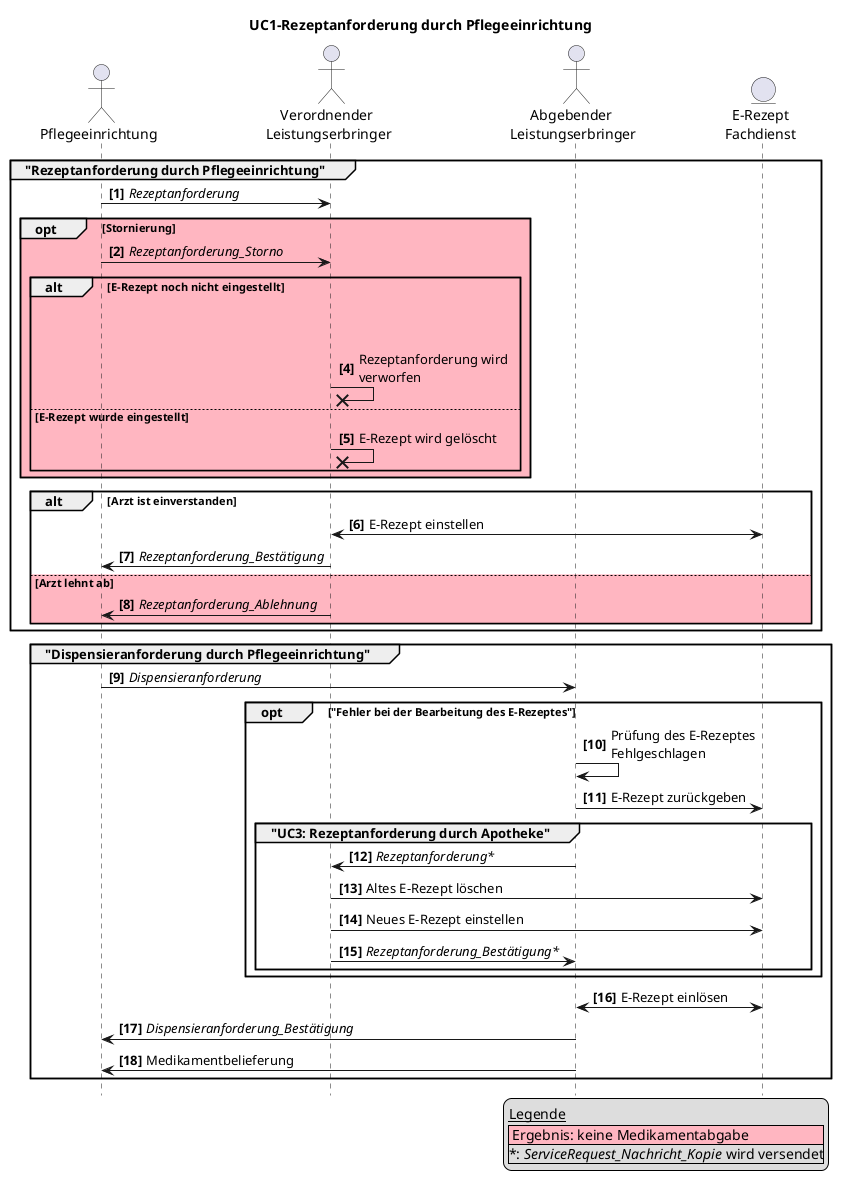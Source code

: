 @startuml name = "UC1-Rezeptanforderung-Pflege"


skinparam maxMessageSize 200

actor "Pflegeeinrichtung" as Pflegeeinrichtung
actor "Verordnender \nLeistungserbringer" as Arztpraxis
actor "Abgebender \nLeistungserbringer" as Apotheke
entity "E-Rezept\nFachdienst" as FD

title UC1-Rezeptanforderung durch Pflegeeinrichtung
hide footbox
autonumber "<b>[0]"

legend bottom right
    __Legende__
    |<#LightPink> Ergebnis: keine Medikamentabgabe|
    |*: //ServiceRequest_Nachricht_Kopie// wird versendet|
endlegend

group "Rezeptanforderung durch Pflegeeinrichtung"
Pflegeeinrichtung -> Arztpraxis: //Rezeptanforderung//

opt #LightPink Stornierung
    Pflegeeinrichtung -> Arztpraxis: //Rezeptanforderung_Storno//
    alt #LightPink E-Rezept noch nicht eingestellt
    Pflegeeinrichtung -[hidden]-> Arztpraxis: Rezeptanforderung wird verworfen
        Arztpraxis ->x Arztpraxis: Rezeptanforderung wird verworfen
    else #LightPink E-Rezept wurde eingestellt
        Arztpraxis ->x Arztpraxis: E-Rezept wird gelöscht
    end
end

alt Arzt ist einverstanden 
    Arztpraxis <-> FD: E-Rezept einstellen
    Arztpraxis -> Pflegeeinrichtung: //Rezeptanforderung_Bestätigung//
    
else #LightPink Arzt lehnt ab
    Arztpraxis -> Pflegeeinrichtung: //Rezeptanforderung_Ablehnung//
end

end

group  "Dispensieranforderung durch Pflegeeinrichtung"
Pflegeeinrichtung -> Apotheke: //Dispensieranforderung//

opt "Fehler bei der Bearbeitung des E-Rezeptes"
 Apotheke -> Apotheke: Prüfung des E-Rezeptes Fehlgeschlagen
 Apotheke -> FD: E-Rezept zurückgeben
 group "UC3: Rezeptanforderung durch Apotheke"
  Apotheke -> Arztpraxis: //Rezeptanforderung*//
  Arztpraxis -> FD: Altes E-Rezept löschen
  Arztpraxis -> FD: Neues E-Rezept einstellen
  Arztpraxis -> Apotheke: //Rezeptanforderung_Bestätigung*//
 end
end

Apotheke <-> FD: E-Rezept einlösen

Apotheke -> Pflegeeinrichtung: //Dispensieranforderung_Bestätigung//
Apotheke -> Pflegeeinrichtung: Medikamentbelieferung

end

@enduml